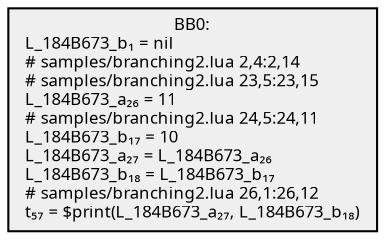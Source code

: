 digraph {
  node[shape=box style=filled fontsize=8 fontname="Cascadia Code" fillcolor="#efefef"];
  BB0 [label="BB0:\nL_184B673_b₁ = nil\l# samples/branching2.lua 2,4:2,14\l# samples/branching2.lua 23,5:23,15\lL_184B673_a₂₆ = 11\l# samples/branching2.lua 24,5:24,11\lL_184B673_b₁₇ = 10\lL_184B673_a₂₇ = L_184B673_a₂₆\lL_184B673_b₁₈ = L_184B673_b₁₇\l# samples/branching2.lua 26,1:26,12\lt₅₇ = $print(L_184B673_a₂₇, L_184B673_b₁₈)\l"];

}
